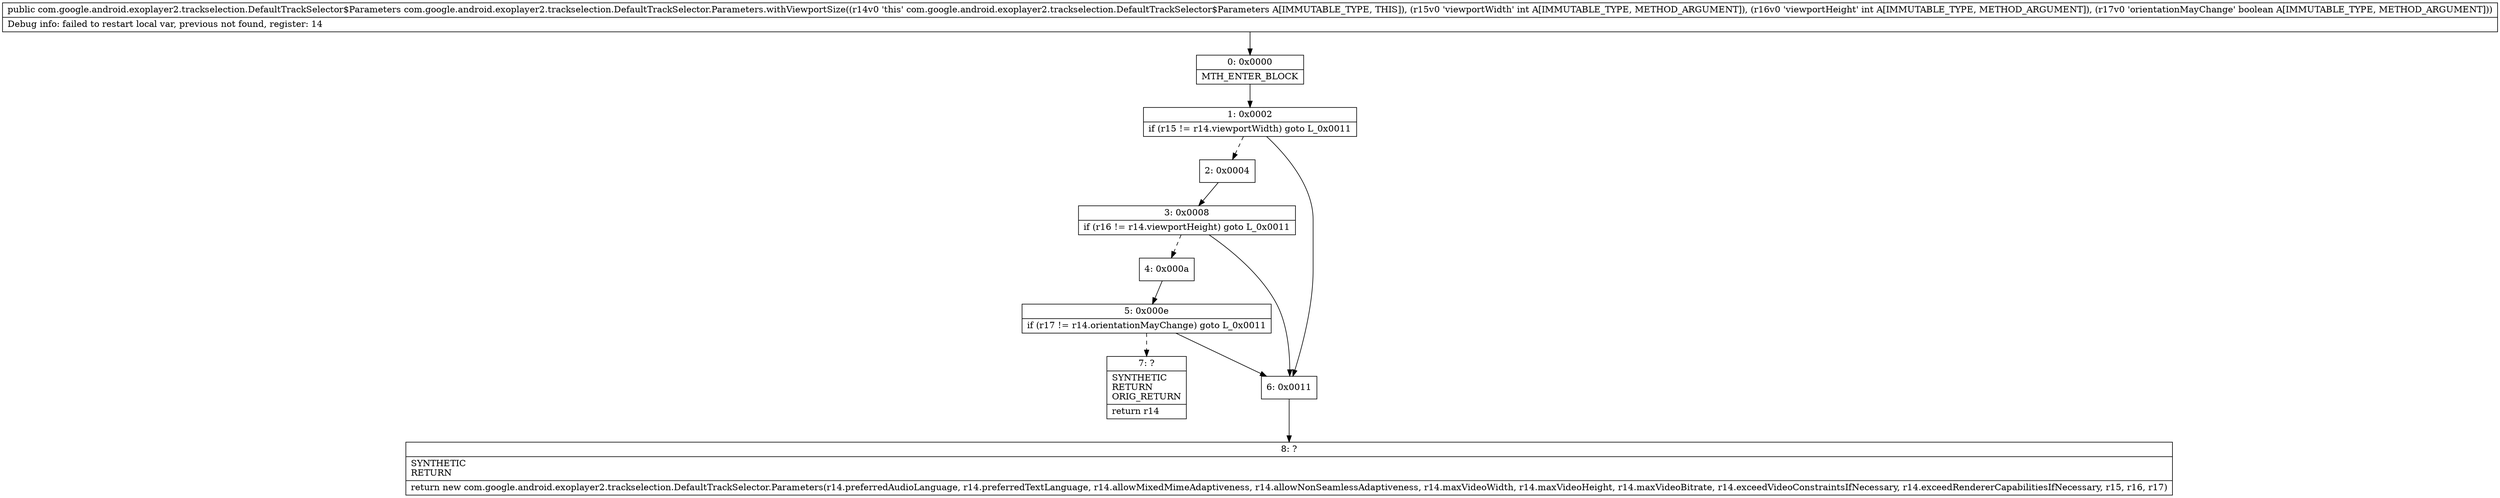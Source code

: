 digraph "CFG forcom.google.android.exoplayer2.trackselection.DefaultTrackSelector.Parameters.withViewportSize(IIZ)Lcom\/google\/android\/exoplayer2\/trackselection\/DefaultTrackSelector$Parameters;" {
Node_0 [shape=record,label="{0\:\ 0x0000|MTH_ENTER_BLOCK\l}"];
Node_1 [shape=record,label="{1\:\ 0x0002|if (r15 != r14.viewportWidth) goto L_0x0011\l}"];
Node_2 [shape=record,label="{2\:\ 0x0004}"];
Node_3 [shape=record,label="{3\:\ 0x0008|if (r16 != r14.viewportHeight) goto L_0x0011\l}"];
Node_4 [shape=record,label="{4\:\ 0x000a}"];
Node_5 [shape=record,label="{5\:\ 0x000e|if (r17 != r14.orientationMayChange) goto L_0x0011\l}"];
Node_6 [shape=record,label="{6\:\ 0x0011}"];
Node_7 [shape=record,label="{7\:\ ?|SYNTHETIC\lRETURN\lORIG_RETURN\l|return r14\l}"];
Node_8 [shape=record,label="{8\:\ ?|SYNTHETIC\lRETURN\l|return new com.google.android.exoplayer2.trackselection.DefaultTrackSelector.Parameters(r14.preferredAudioLanguage, r14.preferredTextLanguage, r14.allowMixedMimeAdaptiveness, r14.allowNonSeamlessAdaptiveness, r14.maxVideoWidth, r14.maxVideoHeight, r14.maxVideoBitrate, r14.exceedVideoConstraintsIfNecessary, r14.exceedRendererCapabilitiesIfNecessary, r15, r16, r17)\l}"];
MethodNode[shape=record,label="{public com.google.android.exoplayer2.trackselection.DefaultTrackSelector$Parameters com.google.android.exoplayer2.trackselection.DefaultTrackSelector.Parameters.withViewportSize((r14v0 'this' com.google.android.exoplayer2.trackselection.DefaultTrackSelector$Parameters A[IMMUTABLE_TYPE, THIS]), (r15v0 'viewportWidth' int A[IMMUTABLE_TYPE, METHOD_ARGUMENT]), (r16v0 'viewportHeight' int A[IMMUTABLE_TYPE, METHOD_ARGUMENT]), (r17v0 'orientationMayChange' boolean A[IMMUTABLE_TYPE, METHOD_ARGUMENT]))  | Debug info: failed to restart local var, previous not found, register: 14\l}"];
MethodNode -> Node_0;
Node_0 -> Node_1;
Node_1 -> Node_2[style=dashed];
Node_1 -> Node_6;
Node_2 -> Node_3;
Node_3 -> Node_4[style=dashed];
Node_3 -> Node_6;
Node_4 -> Node_5;
Node_5 -> Node_6;
Node_5 -> Node_7[style=dashed];
Node_6 -> Node_8;
}

